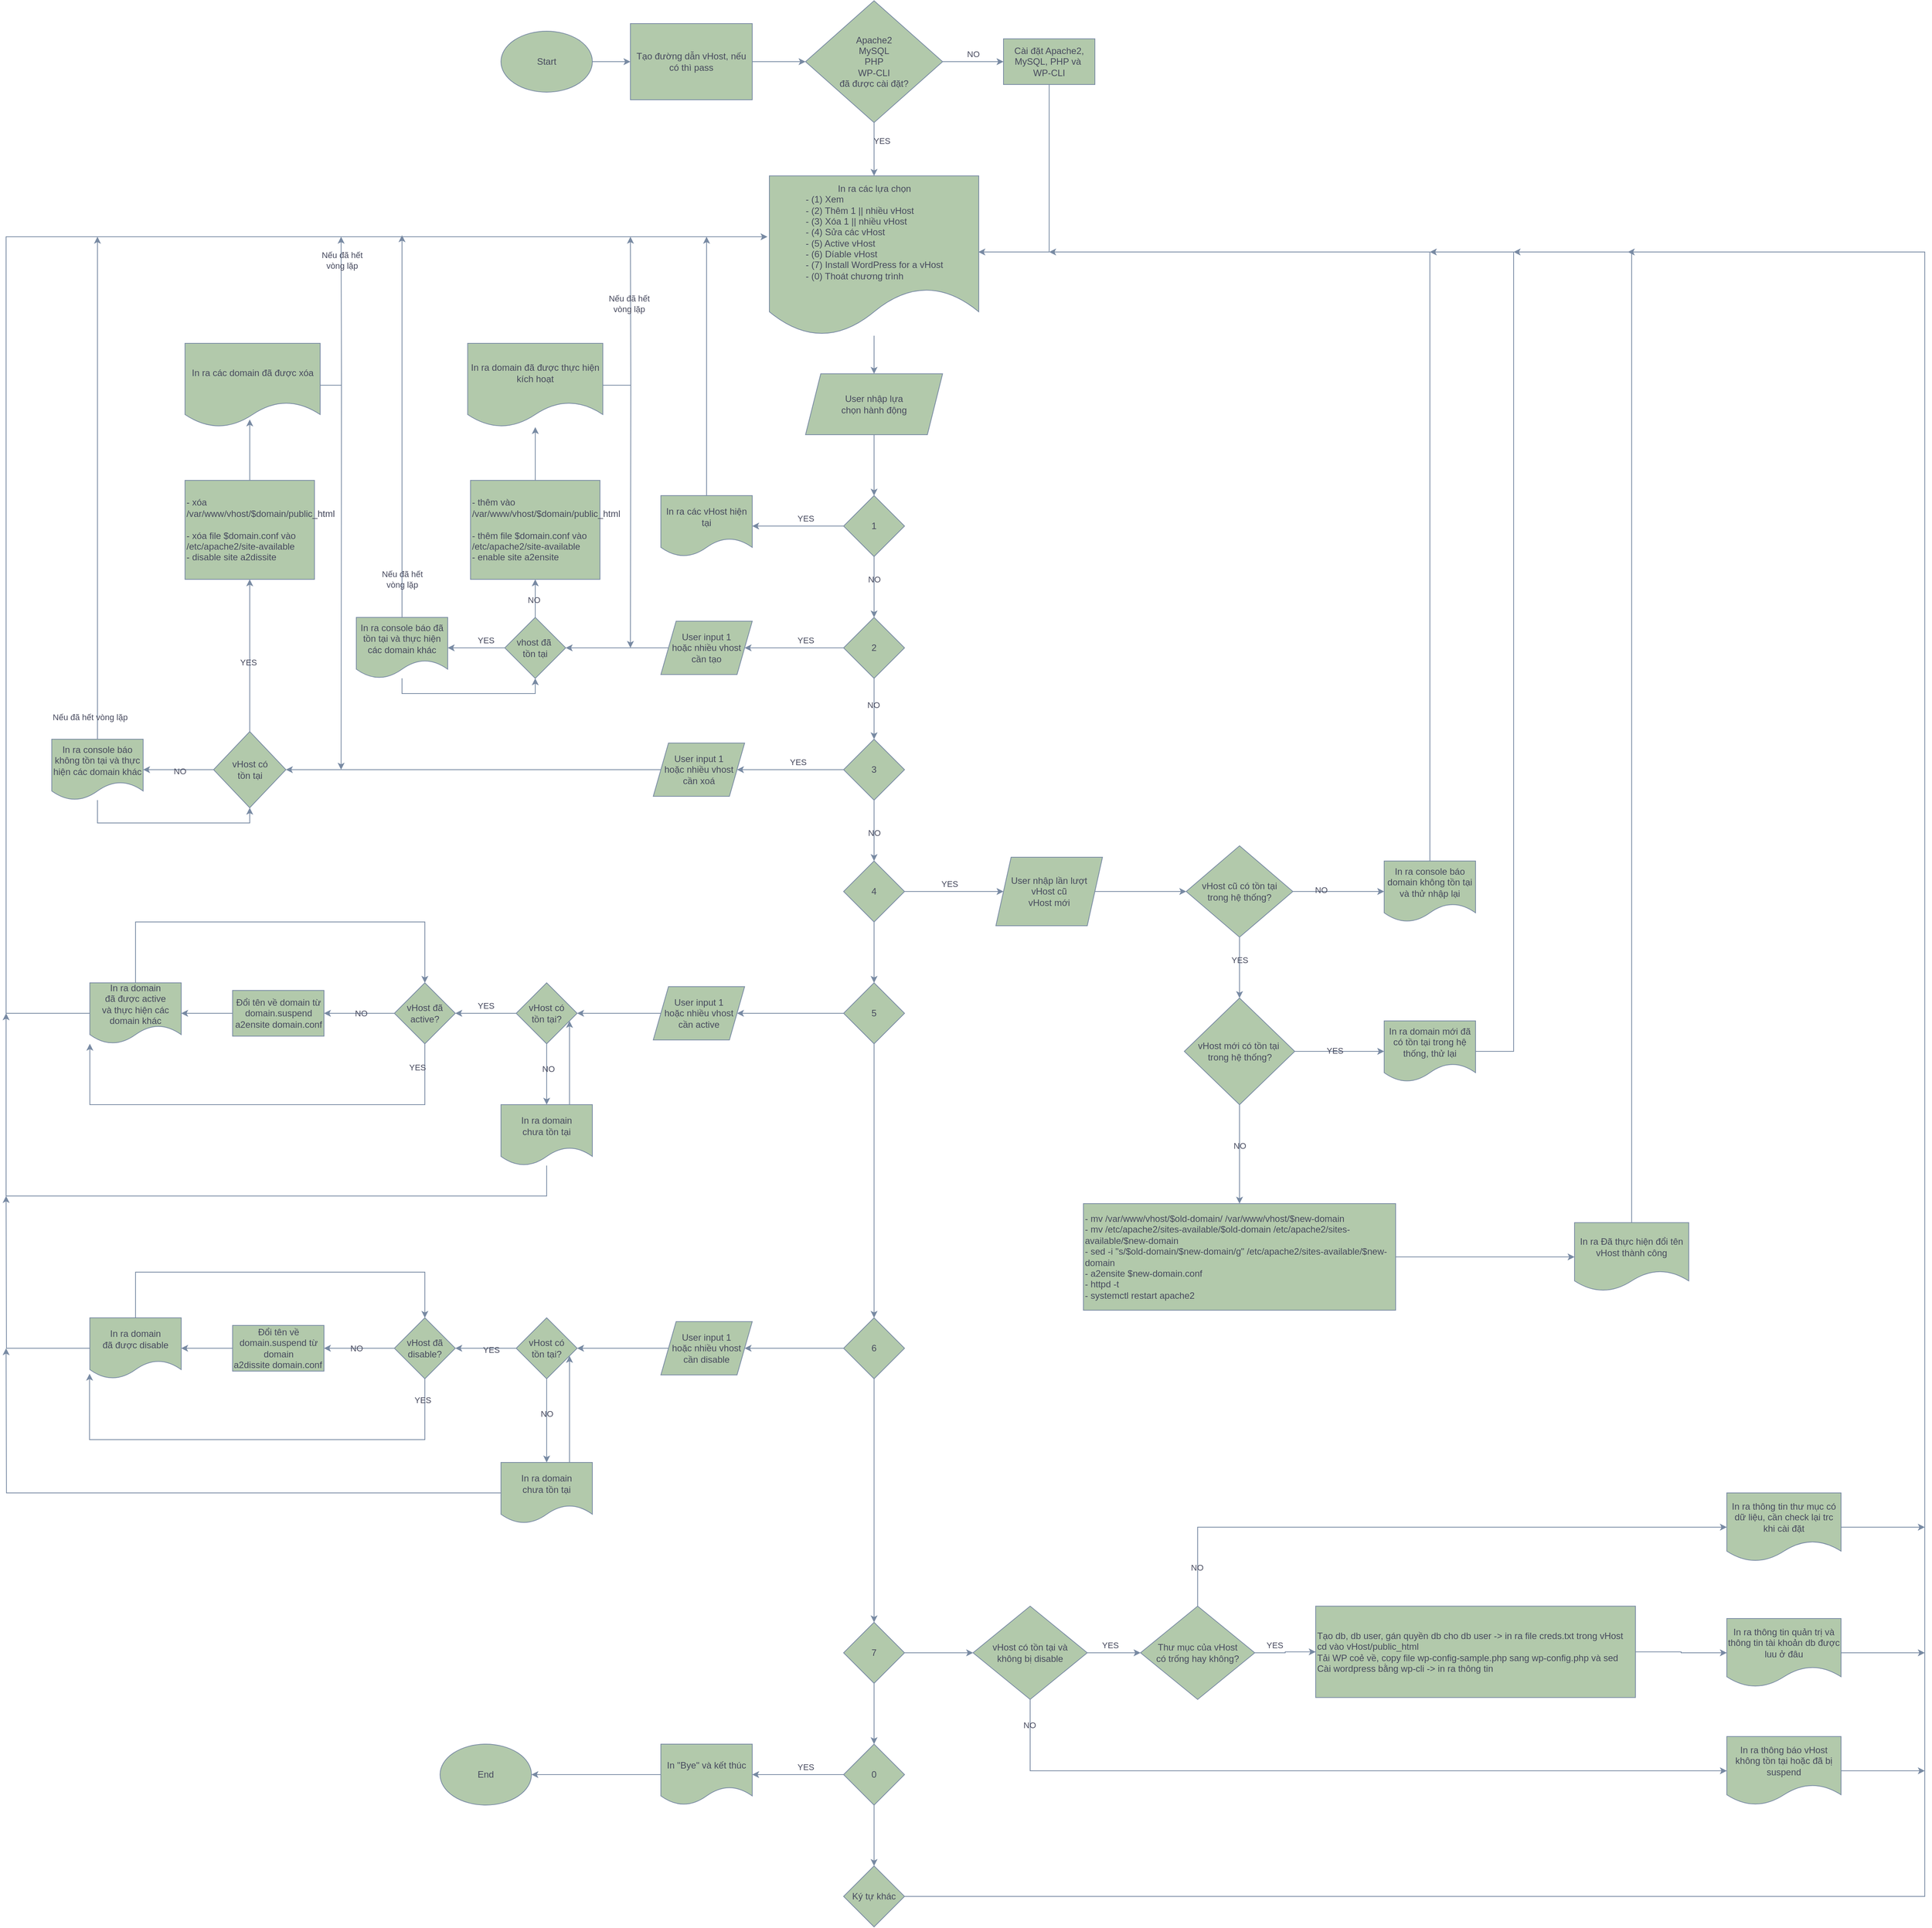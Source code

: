 <mxfile version="27.2.0">
  <diagram name="Page-1" id="LnanzS_Y5qivV_84NTKE">
    <mxGraphModel dx="2276" dy="779" grid="1" gridSize="10" guides="1" tooltips="1" connect="1" arrows="1" fold="1" page="1" pageScale="1" pageWidth="850" pageHeight="1100" math="0" shadow="0">
      <root>
        <mxCell id="0" />
        <mxCell id="1" parent="0" />
        <mxCell id="nxthDnFM8uPwBL5Utckb-20" style="edgeStyle=orthogonalEdgeStyle;rounded=0;orthogonalLoop=1;jettySize=auto;html=1;labelBackgroundColor=none;fontColor=default;strokeColor=#788AA3;" parent="1" source="nxthDnFM8uPwBL5Utckb-2" target="nxthDnFM8uPwBL5Utckb-19" edge="1">
          <mxGeometry relative="1" as="geometry" />
        </mxCell>
        <mxCell id="nxthDnFM8uPwBL5Utckb-2" value="Start" style="ellipse;whiteSpace=wrap;html=1;labelBackgroundColor=none;fillColor=#B2C9AB;strokeColor=#788AA3;fontColor=#46495D;" parent="1" vertex="1">
          <mxGeometry x="330" y="70" width="120" height="80" as="geometry" />
        </mxCell>
        <mxCell id="nxthDnFM8uPwBL5Utckb-32" value="" style="edgeStyle=orthogonalEdgeStyle;rounded=0;orthogonalLoop=1;jettySize=auto;html=1;labelBackgroundColor=none;fontColor=default;strokeColor=#788AA3;" parent="1" source="nxthDnFM8uPwBL5Utckb-3" target="nxthDnFM8uPwBL5Utckb-31" edge="1">
          <mxGeometry relative="1" as="geometry" />
        </mxCell>
        <mxCell id="nxthDnFM8uPwBL5Utckb-3" value="User nhập lựa&lt;br&gt;chọn hành động" style="shape=parallelogram;perimeter=parallelogramPerimeter;whiteSpace=wrap;html=1;fixedSize=1;labelBackgroundColor=none;fillColor=#B2C9AB;strokeColor=#788AA3;fontColor=#46495D;" parent="1" vertex="1">
          <mxGeometry x="730" y="520" width="180" height="80" as="geometry" />
        </mxCell>
        <mxCell id="nxthDnFM8uPwBL5Utckb-22" value="" style="edgeStyle=orthogonalEdgeStyle;rounded=0;orthogonalLoop=1;jettySize=auto;html=1;labelBackgroundColor=none;fontColor=default;strokeColor=#788AA3;" parent="1" source="nxthDnFM8uPwBL5Utckb-19" target="nxthDnFM8uPwBL5Utckb-21" edge="1">
          <mxGeometry relative="1" as="geometry" />
        </mxCell>
        <mxCell id="nxthDnFM8uPwBL5Utckb-19" value="Tạo đường dẫn vHost, nếu có thì pass" style="rounded=0;whiteSpace=wrap;html=1;labelBackgroundColor=none;fillColor=#B2C9AB;strokeColor=#788AA3;fontColor=#46495D;" parent="1" vertex="1">
          <mxGeometry x="500" y="60" width="160" height="100" as="geometry" />
        </mxCell>
        <mxCell id="nxthDnFM8uPwBL5Utckb-24" style="edgeStyle=orthogonalEdgeStyle;rounded=0;orthogonalLoop=1;jettySize=auto;html=1;entryX=0.5;entryY=0;entryDx=0;entryDy=0;labelBackgroundColor=none;fontColor=default;strokeColor=#788AA3;" parent="1" source="nxthDnFM8uPwBL5Utckb-21" target="nxthDnFM8uPwBL5Utckb-23" edge="1">
          <mxGeometry relative="1" as="geometry" />
        </mxCell>
        <mxCell id="nxthDnFM8uPwBL5Utckb-28" value="YES" style="edgeLabel;html=1;align=center;verticalAlign=middle;resizable=0;points=[];labelBackgroundColor=none;fontColor=#46495D;" parent="nxthDnFM8uPwBL5Utckb-24" vertex="1" connectable="0">
          <mxGeometry x="-0.319" relative="1" as="geometry">
            <mxPoint x="10" as="offset" />
          </mxGeometry>
        </mxCell>
        <mxCell id="nxthDnFM8uPwBL5Utckb-26" value="" style="edgeStyle=orthogonalEdgeStyle;rounded=0;orthogonalLoop=1;jettySize=auto;html=1;labelBackgroundColor=none;fontColor=default;strokeColor=#788AA3;" parent="1" source="nxthDnFM8uPwBL5Utckb-21" target="nxthDnFM8uPwBL5Utckb-25" edge="1">
          <mxGeometry relative="1" as="geometry" />
        </mxCell>
        <mxCell id="nxthDnFM8uPwBL5Utckb-27" value="NO" style="edgeLabel;html=1;align=center;verticalAlign=middle;resizable=0;points=[];labelBackgroundColor=none;fontColor=#46495D;" parent="nxthDnFM8uPwBL5Utckb-26" vertex="1" connectable="0">
          <mxGeometry x="-0.1" y="1" relative="1" as="geometry">
            <mxPoint x="4" y="-9" as="offset" />
          </mxGeometry>
        </mxCell>
        <mxCell id="nxthDnFM8uPwBL5Utckb-21" value="Apache2&lt;br&gt;&lt;div&gt;MySQL&lt;/div&gt;&lt;div&gt;PHP&lt;br&gt;WP-CLI&lt;br&gt;đã được cài đặt?&lt;/div&gt;" style="rhombus;whiteSpace=wrap;html=1;rounded=0;labelBackgroundColor=none;fillColor=#B2C9AB;strokeColor=#788AA3;fontColor=#46495D;" parent="1" vertex="1">
          <mxGeometry x="730" y="30" width="180" height="160" as="geometry" />
        </mxCell>
        <mxCell id="nxthDnFM8uPwBL5Utckb-30" style="edgeStyle=orthogonalEdgeStyle;rounded=0;orthogonalLoop=1;jettySize=auto;html=1;labelBackgroundColor=none;fontColor=default;strokeColor=#788AA3;" parent="1" source="nxthDnFM8uPwBL5Utckb-23" target="nxthDnFM8uPwBL5Utckb-3" edge="1">
          <mxGeometry relative="1" as="geometry" />
        </mxCell>
        <mxCell id="nxthDnFM8uPwBL5Utckb-23" value="In ra các lựa chọn&lt;br&gt;&lt;div align=&quot;left&quot;&gt;- (1) Xem&lt;/div&gt;&lt;div align=&quot;left&quot;&gt;- (2) Thêm 1 || nhiều vHost&lt;/div&gt;&lt;div align=&quot;left&quot;&gt;- (3) Xóa 1 || nhiều vHost&lt;/div&gt;&lt;div align=&quot;left&quot;&gt;- (4) Sửa các vHost&lt;/div&gt;&lt;div align=&quot;left&quot;&gt;- (5) Active vHost&lt;br&gt;- (6) Díable vHost&lt;br&gt;- (7) Install WordPress for a vHost&lt;/div&gt;&lt;div align=&quot;left&quot;&gt;- (0) Thoát chương trình&lt;/div&gt;" style="shape=document;whiteSpace=wrap;html=1;boundedLbl=1;labelBackgroundColor=none;fillColor=#B2C9AB;strokeColor=#788AA3;fontColor=#46495D;" parent="1" vertex="1">
          <mxGeometry x="682.5" y="260" width="275" height="210" as="geometry" />
        </mxCell>
        <mxCell id="nxthDnFM8uPwBL5Utckb-25" value="Cài đặt Apache2, MySQL, PHP và&amp;nbsp;&lt;br&gt;WP-CLI" style="whiteSpace=wrap;html=1;rounded=0;labelBackgroundColor=none;fillColor=#B2C9AB;strokeColor=#788AA3;fontColor=#46495D;" parent="1" vertex="1">
          <mxGeometry x="990" y="80" width="120" height="60" as="geometry" />
        </mxCell>
        <mxCell id="nxthDnFM8uPwBL5Utckb-34" style="edgeStyle=orthogonalEdgeStyle;rounded=0;orthogonalLoop=1;jettySize=auto;html=1;entryX=1;entryY=0.5;entryDx=0;entryDy=0;labelBackgroundColor=none;fontColor=default;strokeColor=#788AA3;" parent="1" source="nxthDnFM8uPwBL5Utckb-31" target="nxthDnFM8uPwBL5Utckb-33" edge="1">
          <mxGeometry relative="1" as="geometry" />
        </mxCell>
        <mxCell id="_kMjXkaMJAMeNi4R97vT-26" value="YES" style="edgeLabel;html=1;align=center;verticalAlign=middle;resizable=0;points=[];labelBackgroundColor=none;fontColor=#46495D;" parent="nxthDnFM8uPwBL5Utckb-34" vertex="1" connectable="0">
          <mxGeometry x="-0.061" y="2" relative="1" as="geometry">
            <mxPoint x="6" y="-12" as="offset" />
          </mxGeometry>
        </mxCell>
        <mxCell id="nxthDnFM8uPwBL5Utckb-37" value="" style="edgeStyle=orthogonalEdgeStyle;rounded=0;orthogonalLoop=1;jettySize=auto;html=1;labelBackgroundColor=none;fontColor=default;strokeColor=#788AA3;" parent="1" source="nxthDnFM8uPwBL5Utckb-31" target="nxthDnFM8uPwBL5Utckb-36" edge="1">
          <mxGeometry relative="1" as="geometry" />
        </mxCell>
        <mxCell id="_kMjXkaMJAMeNi4R97vT-27" value="&lt;div&gt;NO&lt;/div&gt;" style="edgeLabel;html=1;align=center;verticalAlign=middle;resizable=0;points=[];labelBackgroundColor=none;fontColor=#46495D;" parent="nxthDnFM8uPwBL5Utckb-37" vertex="1" connectable="0">
          <mxGeometry x="-0.142" y="5" relative="1" as="geometry">
            <mxPoint x="-5" y="-5" as="offset" />
          </mxGeometry>
        </mxCell>
        <mxCell id="nxthDnFM8uPwBL5Utckb-31" value="1" style="rhombus;whiteSpace=wrap;html=1;labelBackgroundColor=none;fillColor=#B2C9AB;strokeColor=#788AA3;fontColor=#46495D;" parent="1" vertex="1">
          <mxGeometry x="780" y="680" width="80" height="80" as="geometry" />
        </mxCell>
        <mxCell id="nxthDnFM8uPwBL5Utckb-48" style="edgeStyle=orthogonalEdgeStyle;rounded=0;orthogonalLoop=1;jettySize=auto;html=1;labelBackgroundColor=none;fontColor=default;strokeColor=#788AA3;" parent="1" source="nxthDnFM8uPwBL5Utckb-33" edge="1">
          <mxGeometry relative="1" as="geometry">
            <mxPoint x="600.0" y="340" as="targetPoint" />
          </mxGeometry>
        </mxCell>
        <mxCell id="nxthDnFM8uPwBL5Utckb-33" value="In ra các vHost hiện tại" style="shape=document;whiteSpace=wrap;html=1;boundedLbl=1;labelBackgroundColor=none;fillColor=#B2C9AB;strokeColor=#788AA3;fontColor=#46495D;" parent="1" vertex="1">
          <mxGeometry x="540" y="680" width="120" height="80" as="geometry" />
        </mxCell>
        <mxCell id="nxthDnFM8uPwBL5Utckb-39" style="edgeStyle=orthogonalEdgeStyle;rounded=0;orthogonalLoop=1;jettySize=auto;html=1;entryX=1;entryY=0.5;entryDx=0;entryDy=0;labelBackgroundColor=none;fontColor=default;strokeColor=#788AA3;" parent="1" source="nxthDnFM8uPwBL5Utckb-36" target="nxthDnFM8uPwBL5Utckb-38" edge="1">
          <mxGeometry relative="1" as="geometry" />
        </mxCell>
        <mxCell id="_kMjXkaMJAMeNi4R97vT-37" value="YES" style="edgeLabel;html=1;align=center;verticalAlign=middle;resizable=0;points=[];labelBackgroundColor=none;fontColor=#46495D;" parent="nxthDnFM8uPwBL5Utckb-39" vertex="1" connectable="0">
          <mxGeometry x="-0.296" relative="1" as="geometry">
            <mxPoint x="-4" y="-10" as="offset" />
          </mxGeometry>
        </mxCell>
        <mxCell id="nxthDnFM8uPwBL5Utckb-54" value="" style="edgeStyle=orthogonalEdgeStyle;rounded=0;orthogonalLoop=1;jettySize=auto;html=1;labelBackgroundColor=none;fontColor=default;strokeColor=#788AA3;" parent="1" source="nxthDnFM8uPwBL5Utckb-36" target="nxthDnFM8uPwBL5Utckb-53" edge="1">
          <mxGeometry relative="1" as="geometry" />
        </mxCell>
        <mxCell id="_kMjXkaMJAMeNi4R97vT-28" value="NO" style="edgeLabel;html=1;align=center;verticalAlign=middle;resizable=0;points=[];labelBackgroundColor=none;fontColor=#46495D;" parent="nxthDnFM8uPwBL5Utckb-54" vertex="1" connectable="0">
          <mxGeometry x="-0.128" y="-1" relative="1" as="geometry">
            <mxPoint as="offset" />
          </mxGeometry>
        </mxCell>
        <mxCell id="nxthDnFM8uPwBL5Utckb-36" value="&lt;div&gt;2&lt;/div&gt;" style="rhombus;whiteSpace=wrap;html=1;labelBackgroundColor=none;fillColor=#B2C9AB;strokeColor=#788AA3;fontColor=#46495D;" parent="1" vertex="1">
          <mxGeometry x="780" y="840" width="80" height="80" as="geometry" />
        </mxCell>
        <mxCell id="nxthDnFM8uPwBL5Utckb-41" value="" style="edgeStyle=orthogonalEdgeStyle;rounded=0;orthogonalLoop=1;jettySize=auto;html=1;labelBackgroundColor=none;fontColor=default;strokeColor=#788AA3;" parent="1" source="nxthDnFM8uPwBL5Utckb-38" target="nxthDnFM8uPwBL5Utckb-40" edge="1">
          <mxGeometry relative="1" as="geometry" />
        </mxCell>
        <mxCell id="nxthDnFM8uPwBL5Utckb-38" value="User input 1&lt;br&gt;hoặc nhiều vhost&lt;br&gt;cần tạo" style="shape=parallelogram;perimeter=parallelogramPerimeter;whiteSpace=wrap;html=1;fixedSize=1;labelBackgroundColor=none;fillColor=#B2C9AB;strokeColor=#788AA3;fontColor=#46495D;" parent="1" vertex="1">
          <mxGeometry x="540" y="845" width="120" height="70" as="geometry" />
        </mxCell>
        <mxCell id="nxthDnFM8uPwBL5Utckb-43" style="edgeStyle=orthogonalEdgeStyle;rounded=0;orthogonalLoop=1;jettySize=auto;html=1;exitX=0;exitY=0.5;exitDx=0;exitDy=0;entryX=1;entryY=0.5;entryDx=0;entryDy=0;labelBackgroundColor=none;fontColor=default;strokeColor=#788AA3;" parent="1" source="nxthDnFM8uPwBL5Utckb-40" target="nxthDnFM8uPwBL5Utckb-42" edge="1">
          <mxGeometry relative="1" as="geometry" />
        </mxCell>
        <mxCell id="ND1mT_cxICm1w8T-xe2l-83" value="&lt;div&gt;YES&lt;/div&gt;" style="edgeLabel;html=1;align=center;verticalAlign=middle;resizable=0;points=[];labelBackgroundColor=none;fontColor=#46495D;" vertex="1" connectable="0" parent="nxthDnFM8uPwBL5Utckb-43">
          <mxGeometry x="-0.223" y="-1" relative="1" as="geometry">
            <mxPoint x="4" y="-9" as="offset" />
          </mxGeometry>
        </mxCell>
        <mxCell id="nxthDnFM8uPwBL5Utckb-47" style="edgeStyle=orthogonalEdgeStyle;rounded=0;orthogonalLoop=1;jettySize=auto;html=1;exitX=0.5;exitY=0;exitDx=0;exitDy=0;entryX=0.5;entryY=1;entryDx=0;entryDy=0;labelBackgroundColor=none;fontColor=default;strokeColor=#788AA3;" parent="1" source="nxthDnFM8uPwBL5Utckb-40" target="nxthDnFM8uPwBL5Utckb-46" edge="1">
          <mxGeometry relative="1" as="geometry" />
        </mxCell>
        <mxCell id="ND1mT_cxICm1w8T-xe2l-82" value="NO" style="edgeLabel;html=1;align=center;verticalAlign=middle;resizable=0;points=[];labelBackgroundColor=none;fontColor=#46495D;" vertex="1" connectable="0" parent="nxthDnFM8uPwBL5Utckb-47">
          <mxGeometry x="-0.074" y="2" relative="1" as="geometry">
            <mxPoint as="offset" />
          </mxGeometry>
        </mxCell>
        <mxCell id="nxthDnFM8uPwBL5Utckb-40" value="vhost đã&amp;nbsp;&lt;br&gt;tồn tại" style="rhombus;whiteSpace=wrap;html=1;labelBackgroundColor=none;fillColor=#B2C9AB;strokeColor=#788AA3;fontColor=#46495D;" parent="1" vertex="1">
          <mxGeometry x="335" y="840" width="80" height="80" as="geometry" />
        </mxCell>
        <mxCell id="nxthDnFM8uPwBL5Utckb-44" style="edgeStyle=orthogonalEdgeStyle;rounded=0;orthogonalLoop=1;jettySize=auto;html=1;entryX=0.5;entryY=1;entryDx=0;entryDy=0;labelBackgroundColor=none;fontColor=default;strokeColor=#788AA3;" parent="1" source="nxthDnFM8uPwBL5Utckb-42" target="nxthDnFM8uPwBL5Utckb-40" edge="1">
          <mxGeometry relative="1" as="geometry">
            <Array as="points">
              <mxPoint x="200" y="940" />
              <mxPoint x="375" y="940" />
            </Array>
          </mxGeometry>
        </mxCell>
        <mxCell id="nxthDnFM8uPwBL5Utckb-42" value="In ra console báo đã tồn tại và thực hiện các domain khác" style="shape=document;whiteSpace=wrap;html=1;boundedLbl=1;labelBackgroundColor=none;fillColor=#B2C9AB;strokeColor=#788AA3;fontColor=#46495D;" parent="1" vertex="1">
          <mxGeometry x="140" y="840" width="120" height="80" as="geometry" />
        </mxCell>
        <mxCell id="nxthDnFM8uPwBL5Utckb-45" style="edgeStyle=orthogonalEdgeStyle;rounded=0;orthogonalLoop=1;jettySize=auto;html=1;labelBackgroundColor=none;fontColor=default;strokeColor=#788AA3;" parent="1" source="nxthDnFM8uPwBL5Utckb-42" edge="1">
          <mxGeometry relative="1" as="geometry">
            <Array as="points">
              <mxPoint x="200" y="338" />
            </Array>
            <mxPoint x="200" y="338" as="targetPoint" />
          </mxGeometry>
        </mxCell>
        <mxCell id="ND1mT_cxICm1w8T-xe2l-88" value="Nếu đã hết&lt;br&gt;vòng lặp" style="edgeLabel;html=1;align=center;verticalAlign=middle;resizable=0;points=[];labelBackgroundColor=none;fontColor=#46495D;" vertex="1" connectable="0" parent="nxthDnFM8uPwBL5Utckb-45">
          <mxGeometry x="0.669" y="-1" relative="1" as="geometry">
            <mxPoint x="-1" y="369" as="offset" />
          </mxGeometry>
        </mxCell>
        <mxCell id="nxthDnFM8uPwBL5Utckb-51" style="edgeStyle=orthogonalEdgeStyle;rounded=0;orthogonalLoop=1;jettySize=auto;html=1;labelBackgroundColor=none;fontColor=default;strokeColor=#788AA3;" parent="1" source="nxthDnFM8uPwBL5Utckb-46" target="nxthDnFM8uPwBL5Utckb-50" edge="1">
          <mxGeometry relative="1" as="geometry" />
        </mxCell>
        <mxCell id="nxthDnFM8uPwBL5Utckb-46" value="- thêm vào /var/www/vhost/$domain/public_html&lt;br&gt;&lt;br&gt;- thêm file $domain.conf vào /etc/apache2/site-available&lt;br&gt;- enable site a2ensite" style="rounded=0;whiteSpace=wrap;align=left;html=1;labelBackgroundColor=none;fillColor=#B2C9AB;strokeColor=#788AA3;fontColor=#46495D;" parent="1" vertex="1">
          <mxGeometry x="290" y="660" width="170" height="130" as="geometry" />
        </mxCell>
        <mxCell id="ND1mT_cxICm1w8T-xe2l-85" style="edgeStyle=orthogonalEdgeStyle;rounded=0;orthogonalLoop=1;jettySize=auto;html=1;labelBackgroundColor=none;strokeColor=#788AA3;fontColor=default;" edge="1" parent="1" source="nxthDnFM8uPwBL5Utckb-50">
          <mxGeometry relative="1" as="geometry">
            <mxPoint x="500" y="880" as="targetPoint" />
          </mxGeometry>
        </mxCell>
        <mxCell id="ND1mT_cxICm1w8T-xe2l-86" style="edgeStyle=orthogonalEdgeStyle;rounded=0;orthogonalLoop=1;jettySize=auto;html=1;labelBackgroundColor=none;strokeColor=#788AA3;fontColor=default;" edge="1" parent="1" source="nxthDnFM8uPwBL5Utckb-50">
          <mxGeometry relative="1" as="geometry">
            <mxPoint x="500" y="340" as="targetPoint" />
          </mxGeometry>
        </mxCell>
        <mxCell id="ND1mT_cxICm1w8T-xe2l-87" value="Nếu đã hết&lt;br&gt;vòng lặp" style="edgeLabel;html=1;align=center;verticalAlign=middle;resizable=0;points=[];labelBackgroundColor=none;fontColor=#46495D;" vertex="1" connectable="0" parent="ND1mT_cxICm1w8T-xe2l-86">
          <mxGeometry x="0.246" y="2" relative="1" as="geometry">
            <mxPoint as="offset" />
          </mxGeometry>
        </mxCell>
        <mxCell id="nxthDnFM8uPwBL5Utckb-50" value="In ra domain đã được thực hiện kích hoạt" style="shape=document;whiteSpace=wrap;html=1;boundedLbl=1;labelBackgroundColor=none;fillColor=#B2C9AB;strokeColor=#788AA3;fontColor=#46495D;" parent="1" vertex="1">
          <mxGeometry x="286.25" y="480" width="177.5" height="110" as="geometry" />
        </mxCell>
        <mxCell id="nxthDnFM8uPwBL5Utckb-56" style="edgeStyle=orthogonalEdgeStyle;rounded=0;orthogonalLoop=1;jettySize=auto;html=1;labelBackgroundColor=none;fontColor=default;strokeColor=#788AA3;" parent="1" source="nxthDnFM8uPwBL5Utckb-53" target="nxthDnFM8uPwBL5Utckb-55" edge="1">
          <mxGeometry relative="1" as="geometry" />
        </mxCell>
        <mxCell id="_kMjXkaMJAMeNi4R97vT-38" value="&lt;div&gt;YES&lt;/div&gt;" style="edgeLabel;html=1;align=center;verticalAlign=middle;resizable=0;points=[];labelBackgroundColor=none;fontColor=#46495D;" parent="nxthDnFM8uPwBL5Utckb-56" vertex="1" connectable="0">
          <mxGeometry x="-0.136" y="3" relative="1" as="geometry">
            <mxPoint y="-13" as="offset" />
          </mxGeometry>
        </mxCell>
        <mxCell id="nxthDnFM8uPwBL5Utckb-72" value="" style="edgeStyle=orthogonalEdgeStyle;rounded=0;orthogonalLoop=1;jettySize=auto;html=1;labelBackgroundColor=none;fontColor=default;strokeColor=#788AA3;" parent="1" source="nxthDnFM8uPwBL5Utckb-53" target="nxthDnFM8uPwBL5Utckb-71" edge="1">
          <mxGeometry relative="1" as="geometry" />
        </mxCell>
        <mxCell id="_kMjXkaMJAMeNi4R97vT-29" value="NO" style="edgeLabel;html=1;align=center;verticalAlign=middle;resizable=0;points=[];labelBackgroundColor=none;fontColor=#46495D;" parent="nxthDnFM8uPwBL5Utckb-72" vertex="1" connectable="0">
          <mxGeometry x="0.059" relative="1" as="geometry">
            <mxPoint as="offset" />
          </mxGeometry>
        </mxCell>
        <mxCell id="nxthDnFM8uPwBL5Utckb-53" value="&lt;div&gt;3&lt;/div&gt;" style="rhombus;whiteSpace=wrap;html=1;labelBackgroundColor=none;fillColor=#B2C9AB;strokeColor=#788AA3;fontColor=#46495D;" parent="1" vertex="1">
          <mxGeometry x="780" y="1000" width="80" height="80" as="geometry" />
        </mxCell>
        <mxCell id="nxthDnFM8uPwBL5Utckb-58" style="edgeStyle=orthogonalEdgeStyle;rounded=0;orthogonalLoop=1;jettySize=auto;html=1;entryX=1;entryY=0.5;entryDx=0;entryDy=0;labelBackgroundColor=none;fontColor=default;strokeColor=#788AA3;" parent="1" source="nxthDnFM8uPwBL5Utckb-55" target="nxthDnFM8uPwBL5Utckb-57" edge="1">
          <mxGeometry relative="1" as="geometry">
            <Array as="points">
              <mxPoint x="55" y="1040" />
            </Array>
          </mxGeometry>
        </mxCell>
        <mxCell id="nxthDnFM8uPwBL5Utckb-55" value="User input 1&lt;br&gt;hoặc nhiều vhost&lt;br&gt;cần xoá" style="shape=parallelogram;perimeter=parallelogramPerimeter;whiteSpace=wrap;html=1;fixedSize=1;labelBackgroundColor=none;fillColor=#B2C9AB;strokeColor=#788AA3;fontColor=#46495D;" parent="1" vertex="1">
          <mxGeometry x="530" y="1005" width="120" height="70" as="geometry" />
        </mxCell>
        <mxCell id="nxthDnFM8uPwBL5Utckb-60" style="edgeStyle=orthogonalEdgeStyle;rounded=0;orthogonalLoop=1;jettySize=auto;html=1;labelBackgroundColor=none;fontColor=default;strokeColor=#788AA3;" parent="1" source="nxthDnFM8uPwBL5Utckb-57" target="nxthDnFM8uPwBL5Utckb-59" edge="1">
          <mxGeometry relative="1" as="geometry" />
        </mxCell>
        <mxCell id="ND1mT_cxICm1w8T-xe2l-90" value="NO" style="edgeLabel;html=1;align=center;verticalAlign=middle;resizable=0;points=[];labelBackgroundColor=none;fontColor=#46495D;" vertex="1" connectable="0" parent="nxthDnFM8uPwBL5Utckb-60">
          <mxGeometry x="-0.028" y="2" relative="1" as="geometry">
            <mxPoint as="offset" />
          </mxGeometry>
        </mxCell>
        <mxCell id="nxthDnFM8uPwBL5Utckb-65" style="edgeStyle=orthogonalEdgeStyle;rounded=0;orthogonalLoop=1;jettySize=auto;html=1;exitX=0.5;exitY=0;exitDx=0;exitDy=0;entryX=0.5;entryY=1;entryDx=0;entryDy=0;labelBackgroundColor=none;fontColor=default;strokeColor=#788AA3;" parent="1" source="nxthDnFM8uPwBL5Utckb-57" target="nxthDnFM8uPwBL5Utckb-64" edge="1">
          <mxGeometry relative="1" as="geometry" />
        </mxCell>
        <mxCell id="ND1mT_cxICm1w8T-xe2l-89" value="YES" style="edgeLabel;html=1;align=center;verticalAlign=middle;resizable=0;points=[];labelBackgroundColor=none;fontColor=#46495D;" vertex="1" connectable="0" parent="nxthDnFM8uPwBL5Utckb-65">
          <mxGeometry x="-0.079" y="2" relative="1" as="geometry">
            <mxPoint y="1" as="offset" />
          </mxGeometry>
        </mxCell>
        <mxCell id="nxthDnFM8uPwBL5Utckb-57" value="vHost có&lt;br&gt;tồn tại" style="rhombus;whiteSpace=wrap;html=1;labelBackgroundColor=none;fillColor=#B2C9AB;strokeColor=#788AA3;fontColor=#46495D;" parent="1" vertex="1">
          <mxGeometry x="-47.5" y="990" width="95" height="100" as="geometry" />
        </mxCell>
        <mxCell id="ND1mT_cxICm1w8T-xe2l-94" style="edgeStyle=orthogonalEdgeStyle;rounded=0;orthogonalLoop=1;jettySize=auto;html=1;entryX=0.5;entryY=1;entryDx=0;entryDy=0;labelBackgroundColor=none;strokeColor=#788AA3;fontColor=default;" edge="1" parent="1" source="nxthDnFM8uPwBL5Utckb-59" target="nxthDnFM8uPwBL5Utckb-57">
          <mxGeometry relative="1" as="geometry">
            <Array as="points">
              <mxPoint x="-200" y="1110" />
              <mxPoint y="1110" />
            </Array>
          </mxGeometry>
        </mxCell>
        <mxCell id="ND1mT_cxICm1w8T-xe2l-95" style="edgeStyle=orthogonalEdgeStyle;rounded=0;orthogonalLoop=1;jettySize=auto;html=1;labelBackgroundColor=none;strokeColor=#788AA3;fontColor=default;" edge="1" parent="1" source="nxthDnFM8uPwBL5Utckb-59">
          <mxGeometry relative="1" as="geometry">
            <mxPoint x="-200" y="340" as="targetPoint" />
          </mxGeometry>
        </mxCell>
        <mxCell id="ND1mT_cxICm1w8T-xe2l-97" value="Nếu đã hết vòng lặp" style="edgeLabel;html=1;align=center;verticalAlign=middle;resizable=0;points=[];labelBackgroundColor=none;fontColor=#46495D;" vertex="1" connectable="0" parent="ND1mT_cxICm1w8T-xe2l-95">
          <mxGeometry x="0.762" relative="1" as="geometry">
            <mxPoint x="-10" y="552" as="offset" />
          </mxGeometry>
        </mxCell>
        <mxCell id="nxthDnFM8uPwBL5Utckb-59" value="In ra console báo không tồn tại và thực hiện các domain khác" style="shape=document;whiteSpace=wrap;html=1;boundedLbl=1;labelBackgroundColor=none;fillColor=#B2C9AB;strokeColor=#788AA3;fontColor=#46495D;" parent="1" vertex="1">
          <mxGeometry x="-260" y="1000" width="120" height="80" as="geometry" />
        </mxCell>
        <mxCell id="nxthDnFM8uPwBL5Utckb-64" value="- xóa /var/www/vhost/$domain/public_html&lt;br&gt;&lt;br&gt;- xóa file $domain.conf vào /etc/apache2/site-available&lt;br&gt;- disable site a2dissite" style="rounded=0;whiteSpace=wrap;align=left;html=1;labelBackgroundColor=none;fillColor=#B2C9AB;strokeColor=#788AA3;fontColor=#46495D;" parent="1" vertex="1">
          <mxGeometry x="-85" y="660" width="170" height="130" as="geometry" />
        </mxCell>
        <mxCell id="ND1mT_cxICm1w8T-xe2l-92" style="edgeStyle=orthogonalEdgeStyle;rounded=0;orthogonalLoop=1;jettySize=auto;html=1;labelBackgroundColor=none;strokeColor=#788AA3;fontColor=default;" edge="1" parent="1" source="nxthDnFM8uPwBL5Utckb-68">
          <mxGeometry relative="1" as="geometry">
            <mxPoint x="120" y="1040" as="targetPoint" />
          </mxGeometry>
        </mxCell>
        <mxCell id="ND1mT_cxICm1w8T-xe2l-93" style="edgeStyle=orthogonalEdgeStyle;rounded=0;orthogonalLoop=1;jettySize=auto;html=1;labelBackgroundColor=none;strokeColor=#788AA3;fontColor=default;" edge="1" parent="1" source="nxthDnFM8uPwBL5Utckb-68">
          <mxGeometry relative="1" as="geometry">
            <mxPoint x="120" y="340" as="targetPoint" />
          </mxGeometry>
        </mxCell>
        <mxCell id="ND1mT_cxICm1w8T-xe2l-96" value="Nếu đã hết&lt;br&gt;vòng lặp" style="edgeLabel;html=1;align=center;verticalAlign=middle;resizable=0;points=[];labelBackgroundColor=none;fontColor=#46495D;" vertex="1" connectable="0" parent="ND1mT_cxICm1w8T-xe2l-93">
          <mxGeometry x="0.726" y="-1" relative="1" as="geometry">
            <mxPoint as="offset" />
          </mxGeometry>
        </mxCell>
        <mxCell id="nxthDnFM8uPwBL5Utckb-68" value="In ra các domain đã được xóa" style="shape=document;whiteSpace=wrap;html=1;boundedLbl=1;labelBackgroundColor=none;fillColor=#B2C9AB;strokeColor=#788AA3;fontColor=#46495D;" parent="1" vertex="1">
          <mxGeometry x="-85" y="480" width="177.5" height="110" as="geometry" />
        </mxCell>
        <mxCell id="nxthDnFM8uPwBL5Utckb-69" style="edgeStyle=orthogonalEdgeStyle;rounded=0;orthogonalLoop=1;jettySize=auto;html=1;entryX=0.479;entryY=0.909;entryDx=0;entryDy=0;entryPerimeter=0;labelBackgroundColor=none;fontColor=default;strokeColor=#788AA3;" parent="1" source="nxthDnFM8uPwBL5Utckb-64" target="nxthDnFM8uPwBL5Utckb-68" edge="1">
          <mxGeometry relative="1" as="geometry" />
        </mxCell>
        <mxCell id="nxthDnFM8uPwBL5Utckb-79" style="edgeStyle=orthogonalEdgeStyle;rounded=0;orthogonalLoop=1;jettySize=auto;html=1;entryX=0;entryY=0.5;entryDx=0;entryDy=0;labelBackgroundColor=none;strokeColor=#788AA3;fontColor=default;" parent="1" source="nxthDnFM8uPwBL5Utckb-71" target="nxthDnFM8uPwBL5Utckb-78" edge="1">
          <mxGeometry relative="1" as="geometry" />
        </mxCell>
        <mxCell id="_kMjXkaMJAMeNi4R97vT-39" value="&lt;div&gt;YES&lt;/div&gt;" style="edgeLabel;html=1;align=center;verticalAlign=middle;resizable=0;points=[];labelBackgroundColor=none;fontColor=#46495D;" parent="nxthDnFM8uPwBL5Utckb-79" vertex="1" connectable="0">
          <mxGeometry x="-0.1" relative="1" as="geometry">
            <mxPoint y="-10" as="offset" />
          </mxGeometry>
        </mxCell>
        <mxCell id="ND1mT_cxICm1w8T-xe2l-2" value="" style="edgeStyle=orthogonalEdgeStyle;rounded=0;orthogonalLoop=1;jettySize=auto;html=1;labelBackgroundColor=none;strokeColor=#788AA3;fontColor=default;" edge="1" parent="1" source="nxthDnFM8uPwBL5Utckb-71" target="ND1mT_cxICm1w8T-xe2l-1">
          <mxGeometry relative="1" as="geometry" />
        </mxCell>
        <mxCell id="nxthDnFM8uPwBL5Utckb-71" value="&lt;div&gt;4&lt;/div&gt;" style="rhombus;whiteSpace=wrap;html=1;labelBackgroundColor=none;fillColor=#B2C9AB;strokeColor=#788AA3;fontColor=#46495D;" parent="1" vertex="1">
          <mxGeometry x="780" y="1160" width="80" height="80" as="geometry" />
        </mxCell>
        <mxCell id="nxthDnFM8uPwBL5Utckb-77" style="edgeStyle=orthogonalEdgeStyle;rounded=0;orthogonalLoop=1;jettySize=auto;html=1;entryX=1;entryY=0.5;entryDx=0;entryDy=0;labelBackgroundColor=none;fontColor=default;strokeColor=#788AA3;" parent="1" source="nxthDnFM8uPwBL5Utckb-73" target="nxthDnFM8uPwBL5Utckb-75" edge="1">
          <mxGeometry relative="1" as="geometry" />
        </mxCell>
        <mxCell id="_kMjXkaMJAMeNi4R97vT-40" value="YES" style="edgeLabel;html=1;align=center;verticalAlign=middle;resizable=0;points=[];labelBackgroundColor=none;fontColor=#46495D;" parent="nxthDnFM8uPwBL5Utckb-77" vertex="1" connectable="0">
          <mxGeometry x="-0.168" y="2" relative="1" as="geometry">
            <mxPoint y="-12" as="offset" />
          </mxGeometry>
        </mxCell>
        <mxCell id="ND1mT_cxICm1w8T-xe2l-8" style="edgeStyle=orthogonalEdgeStyle;rounded=0;orthogonalLoop=1;jettySize=auto;html=1;entryX=0.5;entryY=0;entryDx=0;entryDy=0;labelBackgroundColor=none;strokeColor=#788AA3;fontColor=default;" edge="1" parent="1" source="nxthDnFM8uPwBL5Utckb-73" target="_kMjXkaMJAMeNi4R97vT-31">
          <mxGeometry relative="1" as="geometry" />
        </mxCell>
        <mxCell id="nxthDnFM8uPwBL5Utckb-73" value="0" style="rhombus;whiteSpace=wrap;html=1;labelBackgroundColor=none;fillColor=#B2C9AB;strokeColor=#788AA3;fontColor=#46495D;" parent="1" vertex="1">
          <mxGeometry x="780" y="2320" width="80" height="80" as="geometry" />
        </mxCell>
        <mxCell id="_kMjXkaMJAMeNi4R97vT-19" style="edgeStyle=orthogonalEdgeStyle;rounded=0;orthogonalLoop=1;jettySize=auto;html=1;entryX=1;entryY=0.5;entryDx=0;entryDy=0;labelBackgroundColor=none;strokeColor=#788AA3;fontColor=default;" parent="1" source="nxthDnFM8uPwBL5Utckb-75" target="_kMjXkaMJAMeNi4R97vT-18" edge="1">
          <mxGeometry relative="1" as="geometry" />
        </mxCell>
        <mxCell id="nxthDnFM8uPwBL5Utckb-75" value="In &quot;Bye&quot; và kết thúc" style="shape=document;whiteSpace=wrap;html=1;boundedLbl=1;labelBackgroundColor=none;fillColor=#B2C9AB;strokeColor=#788AA3;fontColor=#46495D;" parent="1" vertex="1">
          <mxGeometry x="540" y="2320" width="120" height="80" as="geometry" />
        </mxCell>
        <mxCell id="_kMjXkaMJAMeNi4R97vT-2" value="" style="edgeStyle=orthogonalEdgeStyle;rounded=0;orthogonalLoop=1;jettySize=auto;html=1;labelBackgroundColor=none;strokeColor=#788AA3;fontColor=default;" parent="1" source="nxthDnFM8uPwBL5Utckb-78" target="_kMjXkaMJAMeNi4R97vT-1" edge="1">
          <mxGeometry relative="1" as="geometry" />
        </mxCell>
        <mxCell id="nxthDnFM8uPwBL5Utckb-78" value="User nhập lần lượt&lt;br&gt;vHost cũ&lt;br&gt;&lt;div&gt;vHost mới&lt;/div&gt;" style="shape=parallelogram;perimeter=parallelogramPerimeter;whiteSpace=wrap;html=1;fixedSize=1;labelBackgroundColor=none;fillColor=#B2C9AB;strokeColor=#788AA3;fontColor=#46495D;" parent="1" vertex="1">
          <mxGeometry x="980" y="1155" width="140" height="90" as="geometry" />
        </mxCell>
        <mxCell id="_kMjXkaMJAMeNi4R97vT-4" style="edgeStyle=orthogonalEdgeStyle;rounded=0;orthogonalLoop=1;jettySize=auto;html=1;entryX=0;entryY=0.5;entryDx=0;entryDy=0;labelBackgroundColor=none;strokeColor=#788AA3;fontColor=default;" parent="1" source="_kMjXkaMJAMeNi4R97vT-1" target="_kMjXkaMJAMeNi4R97vT-3" edge="1">
          <mxGeometry relative="1" as="geometry" />
        </mxCell>
        <mxCell id="_kMjXkaMJAMeNi4R97vT-7" value="NO" style="edgeLabel;html=1;align=center;verticalAlign=middle;resizable=0;points=[];labelBackgroundColor=none;fontColor=#46495D;" parent="_kMjXkaMJAMeNi4R97vT-4" vertex="1" connectable="0">
          <mxGeometry x="-0.388" y="2" relative="1" as="geometry">
            <mxPoint as="offset" />
          </mxGeometry>
        </mxCell>
        <mxCell id="_kMjXkaMJAMeNi4R97vT-9" value="" style="edgeStyle=orthogonalEdgeStyle;rounded=0;orthogonalLoop=1;jettySize=auto;html=1;labelBackgroundColor=none;strokeColor=#788AA3;fontColor=default;" parent="1" source="_kMjXkaMJAMeNi4R97vT-1" target="_kMjXkaMJAMeNi4R97vT-8" edge="1">
          <mxGeometry relative="1" as="geometry" />
        </mxCell>
        <mxCell id="_kMjXkaMJAMeNi4R97vT-10" value="YES" style="edgeLabel;html=1;align=center;verticalAlign=middle;resizable=0;points=[];labelBackgroundColor=none;fontColor=#46495D;" parent="_kMjXkaMJAMeNi4R97vT-9" vertex="1" connectable="0">
          <mxGeometry x="-0.382" y="-3" relative="1" as="geometry">
            <mxPoint x="3" y="5" as="offset" />
          </mxGeometry>
        </mxCell>
        <mxCell id="_kMjXkaMJAMeNi4R97vT-1" value="vHost cũ có tồn tại&lt;br&gt;trong hệ thống?" style="rhombus;whiteSpace=wrap;html=1;labelBackgroundColor=none;fillColor=#B2C9AB;strokeColor=#788AA3;fontColor=#46495D;" parent="1" vertex="1">
          <mxGeometry x="1230" y="1140" width="140" height="120" as="geometry" />
        </mxCell>
        <mxCell id="_kMjXkaMJAMeNi4R97vT-42" style="edgeStyle=orthogonalEdgeStyle;rounded=0;orthogonalLoop=1;jettySize=auto;html=1;labelBackgroundColor=none;strokeColor=#788AA3;fontColor=default;" parent="1" source="_kMjXkaMJAMeNi4R97vT-3" edge="1">
          <mxGeometry relative="1" as="geometry">
            <mxPoint x="1050" y="360" as="targetPoint" />
            <Array as="points">
              <mxPoint x="1550" y="360" />
              <mxPoint x="1050" y="360" />
            </Array>
          </mxGeometry>
        </mxCell>
        <mxCell id="_kMjXkaMJAMeNi4R97vT-3" value="In ra console báo domain không tồn tại và thử nhập lại" style="shape=document;whiteSpace=wrap;html=1;boundedLbl=1;labelBackgroundColor=none;fillColor=#B2C9AB;strokeColor=#788AA3;fontColor=#46495D;" parent="1" vertex="1">
          <mxGeometry x="1490" y="1160" width="120" height="80" as="geometry" />
        </mxCell>
        <mxCell id="_kMjXkaMJAMeNi4R97vT-12" style="edgeStyle=orthogonalEdgeStyle;rounded=0;orthogonalLoop=1;jettySize=auto;html=1;entryX=0;entryY=0.5;entryDx=0;entryDy=0;labelBackgroundColor=none;strokeColor=#788AA3;fontColor=default;" parent="1" source="_kMjXkaMJAMeNi4R97vT-8" target="_kMjXkaMJAMeNi4R97vT-11" edge="1">
          <mxGeometry relative="1" as="geometry" />
        </mxCell>
        <mxCell id="_kMjXkaMJAMeNi4R97vT-13" value="YES" style="edgeLabel;html=1;align=center;verticalAlign=middle;resizable=0;points=[];labelBackgroundColor=none;fontColor=#46495D;" parent="_kMjXkaMJAMeNi4R97vT-12" vertex="1" connectable="0">
          <mxGeometry x="-0.103" y="1" relative="1" as="geometry">
            <mxPoint as="offset" />
          </mxGeometry>
        </mxCell>
        <mxCell id="_kMjXkaMJAMeNi4R97vT-21" value="" style="edgeStyle=orthogonalEdgeStyle;rounded=0;orthogonalLoop=1;jettySize=auto;html=1;labelBackgroundColor=none;strokeColor=#788AA3;fontColor=default;" parent="1" source="_kMjXkaMJAMeNi4R97vT-8" target="_kMjXkaMJAMeNi4R97vT-20" edge="1">
          <mxGeometry relative="1" as="geometry" />
        </mxCell>
        <mxCell id="_kMjXkaMJAMeNi4R97vT-22" value="NO" style="edgeLabel;html=1;align=center;verticalAlign=middle;resizable=0;points=[];labelBackgroundColor=none;fontColor=#46495D;" parent="_kMjXkaMJAMeNi4R97vT-21" vertex="1" connectable="0">
          <mxGeometry x="-0.41" y="2" relative="1" as="geometry">
            <mxPoint x="-2" y="15" as="offset" />
          </mxGeometry>
        </mxCell>
        <mxCell id="_kMjXkaMJAMeNi4R97vT-8" value="vHost mới có tồn tại&amp;nbsp;&lt;br&gt;trong hệ thống?" style="rhombus;whiteSpace=wrap;html=1;labelBackgroundColor=none;fillColor=#B2C9AB;strokeColor=#788AA3;fontColor=#46495D;" parent="1" vertex="1">
          <mxGeometry x="1227.5" y="1340" width="145" height="140" as="geometry" />
        </mxCell>
        <mxCell id="_kMjXkaMJAMeNi4R97vT-45" style="edgeStyle=orthogonalEdgeStyle;rounded=0;orthogonalLoop=1;jettySize=auto;html=1;labelBackgroundColor=none;strokeColor=#788AA3;fontColor=default;" parent="1" source="_kMjXkaMJAMeNi4R97vT-11" edge="1">
          <mxGeometry relative="1" as="geometry">
            <mxPoint x="1550" y="360" as="targetPoint" />
            <Array as="points">
              <mxPoint x="1660" y="1410" />
              <mxPoint x="1660" y="360" />
            </Array>
          </mxGeometry>
        </mxCell>
        <mxCell id="_kMjXkaMJAMeNi4R97vT-11" value="In ra domain mới đã có tồn tại trong hệ thống, thử lại" style="shape=document;whiteSpace=wrap;html=1;boundedLbl=1;labelBackgroundColor=none;fillColor=#B2C9AB;strokeColor=#788AA3;fontColor=#46495D;" parent="1" vertex="1">
          <mxGeometry x="1490" y="1370" width="120" height="80" as="geometry" />
        </mxCell>
        <mxCell id="_kMjXkaMJAMeNi4R97vT-18" value="End" style="ellipse;whiteSpace=wrap;html=1;labelBackgroundColor=none;fillColor=#B2C9AB;strokeColor=#788AA3;fontColor=#46495D;" parent="1" vertex="1">
          <mxGeometry x="250" y="2320" width="120" height="80" as="geometry" />
        </mxCell>
        <mxCell id="_kMjXkaMJAMeNi4R97vT-24" style="edgeStyle=orthogonalEdgeStyle;rounded=0;orthogonalLoop=1;jettySize=auto;html=1;entryX=0;entryY=0.5;entryDx=0;entryDy=0;labelBackgroundColor=none;strokeColor=#788AA3;fontColor=default;" parent="1" source="_kMjXkaMJAMeNi4R97vT-20" target="_kMjXkaMJAMeNi4R97vT-23" edge="1">
          <mxGeometry relative="1" as="geometry" />
        </mxCell>
        <mxCell id="_kMjXkaMJAMeNi4R97vT-20" value="&lt;div align=&quot;left&quot;&gt;- mv /var/www/vhost/$old-domain/ /var/www/vhost/$new-domain&lt;/div&gt;&lt;div align=&quot;left&quot;&gt;- mv /etc/apache2/sites-available/$old-domain&amp;nbsp;/etc/apache2/sites-available/$new-domain&amp;nbsp;&lt;/div&gt;&lt;div align=&quot;left&quot;&gt;- sed -i &quot;s/$old-domain/$new-domain/g&quot; /etc/apache2/sites-available/$new-domain&lt;/div&gt;&lt;div align=&quot;left&quot;&gt;- a2ensite $new-domain.conf&lt;/div&gt;&lt;div align=&quot;left&quot;&gt;- httpd -t&lt;/div&gt;&lt;div align=&quot;left&quot;&gt;- systemctl restart apache2&lt;/div&gt;" style="whiteSpace=wrap;html=1;align=left;labelBackgroundColor=none;fillColor=#B2C9AB;strokeColor=#788AA3;fontColor=#46495D;" parent="1" vertex="1">
          <mxGeometry x="1095" y="1610" width="410" height="140" as="geometry" />
        </mxCell>
        <mxCell id="_kMjXkaMJAMeNi4R97vT-25" style="edgeStyle=orthogonalEdgeStyle;rounded=0;orthogonalLoop=1;jettySize=auto;html=1;labelBackgroundColor=none;strokeColor=#788AA3;fontColor=default;" parent="1" source="_kMjXkaMJAMeNi4R97vT-23" edge="1">
          <mxGeometry relative="1" as="geometry">
            <mxPoint x="1660" y="360" as="targetPoint" />
            <Array as="points">
              <mxPoint x="1815" y="360" />
            </Array>
          </mxGeometry>
        </mxCell>
        <mxCell id="_kMjXkaMJAMeNi4R97vT-23" value="In ra Đã thực hiện đổi tên vHost thành công" style="shape=document;whiteSpace=wrap;html=1;boundedLbl=1;labelBackgroundColor=none;fillColor=#B2C9AB;strokeColor=#788AA3;fontColor=#46495D;" parent="1" vertex="1">
          <mxGeometry x="1740" y="1635" width="150" height="90" as="geometry" />
        </mxCell>
        <mxCell id="_kMjXkaMJAMeNi4R97vT-34" style="edgeStyle=orthogonalEdgeStyle;rounded=0;orthogonalLoop=1;jettySize=auto;html=1;labelBackgroundColor=none;strokeColor=#788AA3;fontColor=default;" parent="1" source="_kMjXkaMJAMeNi4R97vT-31" edge="1">
          <mxGeometry relative="1" as="geometry">
            <mxPoint x="1810" y="360" as="targetPoint" />
            <Array as="points">
              <mxPoint x="2200" y="2520" />
              <mxPoint x="2200" y="360" />
            </Array>
          </mxGeometry>
        </mxCell>
        <mxCell id="_kMjXkaMJAMeNi4R97vT-31" value="Ký tự khác" style="rhombus;whiteSpace=wrap;html=1;labelBackgroundColor=none;fillColor=#B2C9AB;strokeColor=#788AA3;fontColor=#46495D;" parent="1" vertex="1">
          <mxGeometry x="780" y="2480" width="80" height="80" as="geometry" />
        </mxCell>
        <mxCell id="_kMjXkaMJAMeNi4R97vT-47" style="edgeStyle=orthogonalEdgeStyle;rounded=0;orthogonalLoop=1;jettySize=auto;html=1;labelBackgroundColor=none;strokeColor=#788AA3;fontColor=default;" parent="1" source="nxthDnFM8uPwBL5Utckb-25" edge="1">
          <mxGeometry relative="1" as="geometry">
            <Array as="points">
              <mxPoint x="1050" y="360" />
              <mxPoint x="957" y="360" />
            </Array>
            <mxPoint x="957" y="360" as="targetPoint" />
          </mxGeometry>
        </mxCell>
        <mxCell id="ND1mT_cxICm1w8T-xe2l-4" value="" style="edgeStyle=orthogonalEdgeStyle;rounded=0;orthogonalLoop=1;jettySize=auto;html=1;labelBackgroundColor=none;strokeColor=#788AA3;fontColor=default;" edge="1" parent="1" source="ND1mT_cxICm1w8T-xe2l-1" target="ND1mT_cxICm1w8T-xe2l-3">
          <mxGeometry relative="1" as="geometry" />
        </mxCell>
        <mxCell id="ND1mT_cxICm1w8T-xe2l-12" style="edgeStyle=orthogonalEdgeStyle;rounded=0;orthogonalLoop=1;jettySize=auto;html=1;entryX=1;entryY=0.5;entryDx=0;entryDy=0;labelBackgroundColor=none;strokeColor=#788AA3;fontColor=default;" edge="1" parent="1" source="ND1mT_cxICm1w8T-xe2l-1" target="ND1mT_cxICm1w8T-xe2l-11">
          <mxGeometry relative="1" as="geometry" />
        </mxCell>
        <mxCell id="ND1mT_cxICm1w8T-xe2l-1" value="&lt;div&gt;5&lt;/div&gt;" style="rhombus;whiteSpace=wrap;html=1;labelBackgroundColor=none;fillColor=#B2C9AB;strokeColor=#788AA3;fontColor=#46495D;" vertex="1" parent="1">
          <mxGeometry x="780" y="1320" width="80" height="80" as="geometry" />
        </mxCell>
        <mxCell id="ND1mT_cxICm1w8T-xe2l-6" value="" style="edgeStyle=orthogonalEdgeStyle;rounded=0;orthogonalLoop=1;jettySize=auto;html=1;labelBackgroundColor=none;strokeColor=#788AA3;fontColor=default;" edge="1" parent="1" source="ND1mT_cxICm1w8T-xe2l-3" target="ND1mT_cxICm1w8T-xe2l-5">
          <mxGeometry relative="1" as="geometry" />
        </mxCell>
        <mxCell id="ND1mT_cxICm1w8T-xe2l-36" style="edgeStyle=orthogonalEdgeStyle;rounded=0;orthogonalLoop=1;jettySize=auto;html=1;entryX=1;entryY=0.5;entryDx=0;entryDy=0;labelBackgroundColor=none;strokeColor=#788AA3;fontColor=default;" edge="1" parent="1" source="ND1mT_cxICm1w8T-xe2l-3" target="ND1mT_cxICm1w8T-xe2l-35">
          <mxGeometry relative="1" as="geometry" />
        </mxCell>
        <mxCell id="ND1mT_cxICm1w8T-xe2l-3" value="&lt;div&gt;6&lt;/div&gt;" style="rhombus;whiteSpace=wrap;html=1;labelBackgroundColor=none;fillColor=#B2C9AB;strokeColor=#788AA3;fontColor=#46495D;" vertex="1" parent="1">
          <mxGeometry x="780" y="1760" width="80" height="80" as="geometry" />
        </mxCell>
        <mxCell id="ND1mT_cxICm1w8T-xe2l-7" style="edgeStyle=orthogonalEdgeStyle;rounded=0;orthogonalLoop=1;jettySize=auto;html=1;entryX=0.5;entryY=0;entryDx=0;entryDy=0;labelBackgroundColor=none;strokeColor=#788AA3;fontColor=default;" edge="1" parent="1" source="ND1mT_cxICm1w8T-xe2l-5" target="nxthDnFM8uPwBL5Utckb-73">
          <mxGeometry relative="1" as="geometry" />
        </mxCell>
        <mxCell id="ND1mT_cxICm1w8T-xe2l-62" value="" style="edgeStyle=orthogonalEdgeStyle;rounded=0;orthogonalLoop=1;jettySize=auto;html=1;labelBackgroundColor=none;strokeColor=#788AA3;fontColor=default;" edge="1" parent="1" source="ND1mT_cxICm1w8T-xe2l-5" target="ND1mT_cxICm1w8T-xe2l-61">
          <mxGeometry relative="1" as="geometry" />
        </mxCell>
        <mxCell id="ND1mT_cxICm1w8T-xe2l-5" value="7" style="rhombus;whiteSpace=wrap;html=1;labelBackgroundColor=none;fillColor=#B2C9AB;strokeColor=#788AA3;fontColor=#46495D;" vertex="1" parent="1">
          <mxGeometry x="780" y="2160" width="80" height="80" as="geometry" />
        </mxCell>
        <mxCell id="ND1mT_cxICm1w8T-xe2l-14" value="" style="edgeStyle=orthogonalEdgeStyle;rounded=0;orthogonalLoop=1;jettySize=auto;html=1;labelBackgroundColor=none;strokeColor=#788AA3;fontColor=default;" edge="1" parent="1" source="ND1mT_cxICm1w8T-xe2l-11" target="ND1mT_cxICm1w8T-xe2l-13">
          <mxGeometry relative="1" as="geometry" />
        </mxCell>
        <mxCell id="ND1mT_cxICm1w8T-xe2l-11" value="User input 1&lt;br&gt;hoặc nhiều vhost&lt;br&gt;cần active" style="shape=parallelogram;perimeter=parallelogramPerimeter;whiteSpace=wrap;html=1;fixedSize=1;labelBackgroundColor=none;fillColor=#B2C9AB;strokeColor=#788AA3;fontColor=#46495D;" vertex="1" parent="1">
          <mxGeometry x="530" y="1325" width="120" height="70" as="geometry" />
        </mxCell>
        <mxCell id="ND1mT_cxICm1w8T-xe2l-16" value="" style="edgeStyle=orthogonalEdgeStyle;rounded=0;orthogonalLoop=1;jettySize=auto;html=1;labelBackgroundColor=none;strokeColor=#788AA3;fontColor=default;" edge="1" parent="1" source="ND1mT_cxICm1w8T-xe2l-13" target="ND1mT_cxICm1w8T-xe2l-15">
          <mxGeometry relative="1" as="geometry" />
        </mxCell>
        <mxCell id="ND1mT_cxICm1w8T-xe2l-18" value="YES" style="edgeLabel;html=1;align=center;verticalAlign=middle;resizable=0;points=[];labelBackgroundColor=none;fontColor=#46495D;" vertex="1" connectable="0" parent="ND1mT_cxICm1w8T-xe2l-16">
          <mxGeometry x="-0.004" relative="1" as="geometry">
            <mxPoint y="-10" as="offset" />
          </mxGeometry>
        </mxCell>
        <mxCell id="ND1mT_cxICm1w8T-xe2l-21" style="edgeStyle=orthogonalEdgeStyle;rounded=0;orthogonalLoop=1;jettySize=auto;html=1;labelBackgroundColor=none;strokeColor=#788AA3;fontColor=default;" edge="1" parent="1" source="ND1mT_cxICm1w8T-xe2l-13" target="ND1mT_cxICm1w8T-xe2l-20">
          <mxGeometry relative="1" as="geometry" />
        </mxCell>
        <mxCell id="ND1mT_cxICm1w8T-xe2l-22" value="NO" style="edgeLabel;html=1;align=center;verticalAlign=middle;resizable=0;points=[];labelBackgroundColor=none;fontColor=#46495D;" vertex="1" connectable="0" parent="ND1mT_cxICm1w8T-xe2l-21">
          <mxGeometry x="-0.182" y="2" relative="1" as="geometry">
            <mxPoint as="offset" />
          </mxGeometry>
        </mxCell>
        <mxCell id="ND1mT_cxICm1w8T-xe2l-13" value="vHost có&lt;br&gt;tồn tại?" style="rhombus;whiteSpace=wrap;html=1;labelBackgroundColor=none;fillColor=#B2C9AB;strokeColor=#788AA3;fontColor=#46495D;" vertex="1" parent="1">
          <mxGeometry x="350" y="1320" width="80" height="80" as="geometry" />
        </mxCell>
        <mxCell id="ND1mT_cxICm1w8T-xe2l-26" value="" style="edgeStyle=orthogonalEdgeStyle;rounded=0;orthogonalLoop=1;jettySize=auto;html=1;labelBackgroundColor=none;strokeColor=#788AA3;fontColor=default;" edge="1" parent="1" source="ND1mT_cxICm1w8T-xe2l-15" target="ND1mT_cxICm1w8T-xe2l-25">
          <mxGeometry relative="1" as="geometry" />
        </mxCell>
        <mxCell id="ND1mT_cxICm1w8T-xe2l-27" value="NO" style="edgeLabel;html=1;align=center;verticalAlign=middle;resizable=0;points=[];labelBackgroundColor=none;fontColor=#46495D;" vertex="1" connectable="0" parent="ND1mT_cxICm1w8T-xe2l-26">
          <mxGeometry x="-0.052" relative="1" as="geometry">
            <mxPoint as="offset" />
          </mxGeometry>
        </mxCell>
        <mxCell id="ND1mT_cxICm1w8T-xe2l-48" style="edgeStyle=orthogonalEdgeStyle;rounded=0;orthogonalLoop=1;jettySize=auto;html=1;labelBackgroundColor=none;strokeColor=#788AA3;fontColor=default;" edge="1" parent="1" source="ND1mT_cxICm1w8T-xe2l-15">
          <mxGeometry relative="1" as="geometry">
            <mxPoint x="-210" y="1400" as="targetPoint" />
            <Array as="points">
              <mxPoint x="230" y="1480" />
              <mxPoint x="-210" y="1480" />
            </Array>
          </mxGeometry>
        </mxCell>
        <mxCell id="ND1mT_cxICm1w8T-xe2l-50" value="YES" style="edgeLabel;html=1;align=center;verticalAlign=middle;resizable=0;points=[];labelBackgroundColor=none;fontColor=#46495D;" vertex="1" connectable="0" parent="ND1mT_cxICm1w8T-xe2l-48">
          <mxGeometry x="-0.896" relative="1" as="geometry">
            <mxPoint x="-10" as="offset" />
          </mxGeometry>
        </mxCell>
        <mxCell id="ND1mT_cxICm1w8T-xe2l-15" value="vHost đã&lt;br&gt;active?" style="rhombus;whiteSpace=wrap;html=1;labelBackgroundColor=none;fillColor=#B2C9AB;strokeColor=#788AA3;fontColor=#46495D;" vertex="1" parent="1">
          <mxGeometry x="190" y="1320" width="80" height="80" as="geometry" />
        </mxCell>
        <mxCell id="ND1mT_cxICm1w8T-xe2l-34" style="edgeStyle=orthogonalEdgeStyle;rounded=0;orthogonalLoop=1;jettySize=auto;html=1;labelBackgroundColor=none;strokeColor=#788AA3;fontColor=default;" edge="1" parent="1" source="ND1mT_cxICm1w8T-xe2l-20">
          <mxGeometry relative="1" as="geometry">
            <mxPoint x="-320" y="1360" as="targetPoint" />
            <Array as="points">
              <mxPoint x="390" y="1600" />
              <mxPoint x="-320" y="1600" />
            </Array>
          </mxGeometry>
        </mxCell>
        <mxCell id="ND1mT_cxICm1w8T-xe2l-100" style="edgeStyle=orthogonalEdgeStyle;rounded=0;orthogonalLoop=1;jettySize=auto;html=1;exitX=0.75;exitY=0;exitDx=0;exitDy=0;labelBackgroundColor=none;strokeColor=#788AA3;fontColor=default;" edge="1" parent="1" source="ND1mT_cxICm1w8T-xe2l-20" target="ND1mT_cxICm1w8T-xe2l-13">
          <mxGeometry relative="1" as="geometry">
            <Array as="points">
              <mxPoint x="420" y="1420" />
              <mxPoint x="420" y="1420" />
            </Array>
          </mxGeometry>
        </mxCell>
        <mxCell id="ND1mT_cxICm1w8T-xe2l-20" value="In ra domain&lt;br&gt;chưa tồn tại" style="shape=document;whiteSpace=wrap;html=1;boundedLbl=1;labelBackgroundColor=none;fillColor=#B2C9AB;strokeColor=#788AA3;fontColor=#46495D;" vertex="1" parent="1">
          <mxGeometry x="330" y="1480" width="120" height="80" as="geometry" />
        </mxCell>
        <mxCell id="ND1mT_cxICm1w8T-xe2l-31" style="edgeStyle=orthogonalEdgeStyle;rounded=0;orthogonalLoop=1;jettySize=auto;html=1;entryX=1;entryY=0.5;entryDx=0;entryDy=0;labelBackgroundColor=none;strokeColor=#788AA3;fontColor=default;" edge="1" parent="1" source="ND1mT_cxICm1w8T-xe2l-25" target="ND1mT_cxICm1w8T-xe2l-30">
          <mxGeometry relative="1" as="geometry" />
        </mxCell>
        <mxCell id="ND1mT_cxICm1w8T-xe2l-25" value="Đổi tên về domain từ&lt;br&gt;domain.suspend&lt;br&gt;&lt;div align=&quot;left&quot;&gt;a2ensite domain.conf&lt;/div&gt;" style="whiteSpace=wrap;html=1;labelBackgroundColor=none;fillColor=#B2C9AB;strokeColor=#788AA3;fontColor=#46495D;" vertex="1" parent="1">
          <mxGeometry x="-22.5" y="1330" width="120" height="60" as="geometry" />
        </mxCell>
        <mxCell id="ND1mT_cxICm1w8T-xe2l-32" style="edgeStyle=orthogonalEdgeStyle;rounded=0;orthogonalLoop=1;jettySize=auto;html=1;labelBackgroundColor=none;strokeColor=#788AA3;fontColor=default;" edge="1" parent="1" source="ND1mT_cxICm1w8T-xe2l-30">
          <mxGeometry relative="1" as="geometry">
            <mxPoint x="680" y="340" as="targetPoint" />
            <Array as="points">
              <mxPoint x="-320" y="1360" />
              <mxPoint x="-320" y="340" />
            </Array>
          </mxGeometry>
        </mxCell>
        <mxCell id="ND1mT_cxICm1w8T-xe2l-49" style="edgeStyle=orthogonalEdgeStyle;rounded=0;orthogonalLoop=1;jettySize=auto;html=1;entryX=0.5;entryY=0;entryDx=0;entryDy=0;labelBackgroundColor=none;strokeColor=#788AA3;fontColor=default;" edge="1" parent="1" source="ND1mT_cxICm1w8T-xe2l-30" target="ND1mT_cxICm1w8T-xe2l-15">
          <mxGeometry relative="1" as="geometry">
            <Array as="points">
              <mxPoint x="-150" y="1240" />
              <mxPoint x="230" y="1240" />
            </Array>
          </mxGeometry>
        </mxCell>
        <mxCell id="ND1mT_cxICm1w8T-xe2l-30" value="In ra domain&lt;br&gt;đã được active&lt;br&gt;và thực hiện các domain khác" style="shape=document;whiteSpace=wrap;html=1;boundedLbl=1;labelBackgroundColor=none;fillColor=#B2C9AB;strokeColor=#788AA3;fontColor=#46495D;" vertex="1" parent="1">
          <mxGeometry x="-210" y="1320" width="120" height="80" as="geometry" />
        </mxCell>
        <mxCell id="ND1mT_cxICm1w8T-xe2l-44" style="edgeStyle=orthogonalEdgeStyle;rounded=0;orthogonalLoop=1;jettySize=auto;html=1;entryX=1;entryY=0.5;entryDx=0;entryDy=0;labelBackgroundColor=none;strokeColor=#788AA3;fontColor=default;" edge="1" parent="1" source="ND1mT_cxICm1w8T-xe2l-35" target="ND1mT_cxICm1w8T-xe2l-37">
          <mxGeometry relative="1" as="geometry" />
        </mxCell>
        <mxCell id="ND1mT_cxICm1w8T-xe2l-35" value="User input 1&lt;br&gt;hoặc nhiều vhost&lt;br&gt;cần disable" style="shape=parallelogram;perimeter=parallelogramPerimeter;whiteSpace=wrap;html=1;fixedSize=1;labelBackgroundColor=none;fillColor=#B2C9AB;strokeColor=#788AA3;fontColor=#46495D;" vertex="1" parent="1">
          <mxGeometry x="540" y="1765" width="120" height="70" as="geometry" />
        </mxCell>
        <mxCell id="ND1mT_cxICm1w8T-xe2l-45" style="edgeStyle=orthogonalEdgeStyle;rounded=0;orthogonalLoop=1;jettySize=auto;html=1;entryX=1;entryY=0.5;entryDx=0;entryDy=0;labelBackgroundColor=none;strokeColor=#788AA3;fontColor=default;" edge="1" parent="1" source="ND1mT_cxICm1w8T-xe2l-37" target="ND1mT_cxICm1w8T-xe2l-38">
          <mxGeometry relative="1" as="geometry" />
        </mxCell>
        <mxCell id="ND1mT_cxICm1w8T-xe2l-58" value="YES" style="edgeLabel;html=1;align=center;verticalAlign=middle;resizable=0;points=[];labelBackgroundColor=none;fontColor=#46495D;" vertex="1" connectable="0" parent="ND1mT_cxICm1w8T-xe2l-45">
          <mxGeometry x="-0.168" y="2" relative="1" as="geometry">
            <mxPoint as="offset" />
          </mxGeometry>
        </mxCell>
        <mxCell id="ND1mT_cxICm1w8T-xe2l-51" style="edgeStyle=orthogonalEdgeStyle;rounded=0;orthogonalLoop=1;jettySize=auto;html=1;entryX=0.5;entryY=0;entryDx=0;entryDy=0;labelBackgroundColor=none;strokeColor=#788AA3;fontColor=default;" edge="1" parent="1" source="ND1mT_cxICm1w8T-xe2l-37" target="ND1mT_cxICm1w8T-xe2l-39">
          <mxGeometry relative="1" as="geometry" />
        </mxCell>
        <mxCell id="ND1mT_cxICm1w8T-xe2l-59" value="NO" style="edgeLabel;html=1;align=center;verticalAlign=middle;resizable=0;points=[];labelBackgroundColor=none;fontColor=#46495D;" vertex="1" connectable="0" parent="ND1mT_cxICm1w8T-xe2l-51">
          <mxGeometry x="-0.165" relative="1" as="geometry">
            <mxPoint as="offset" />
          </mxGeometry>
        </mxCell>
        <mxCell id="ND1mT_cxICm1w8T-xe2l-37" value="vHost có&lt;br&gt;tồn tại?" style="rhombus;whiteSpace=wrap;html=1;labelBackgroundColor=none;fillColor=#B2C9AB;strokeColor=#788AA3;fontColor=#46495D;" vertex="1" parent="1">
          <mxGeometry x="350" y="1760" width="80" height="80" as="geometry" />
        </mxCell>
        <mxCell id="ND1mT_cxICm1w8T-xe2l-46" style="edgeStyle=orthogonalEdgeStyle;rounded=0;orthogonalLoop=1;jettySize=auto;html=1;entryX=1;entryY=0.5;entryDx=0;entryDy=0;labelBackgroundColor=none;strokeColor=#788AA3;fontColor=default;" edge="1" parent="1" source="ND1mT_cxICm1w8T-xe2l-38" target="ND1mT_cxICm1w8T-xe2l-41">
          <mxGeometry relative="1" as="geometry" />
        </mxCell>
        <mxCell id="ND1mT_cxICm1w8T-xe2l-55" value="NO" style="edgeLabel;html=1;align=center;verticalAlign=middle;resizable=0;points=[];labelBackgroundColor=none;fontColor=#46495D;" vertex="1" connectable="0" parent="ND1mT_cxICm1w8T-xe2l-46">
          <mxGeometry x="-0.026" y="3" relative="1" as="geometry">
            <mxPoint x="-5" y="-3" as="offset" />
          </mxGeometry>
        </mxCell>
        <mxCell id="ND1mT_cxICm1w8T-xe2l-54" style="edgeStyle=orthogonalEdgeStyle;rounded=0;orthogonalLoop=1;jettySize=auto;html=1;entryX=-0.003;entryY=0.918;entryDx=0;entryDy=0;entryPerimeter=0;labelBackgroundColor=none;strokeColor=#788AA3;fontColor=default;" edge="1" parent="1" source="ND1mT_cxICm1w8T-xe2l-38" target="ND1mT_cxICm1w8T-xe2l-42">
          <mxGeometry relative="1" as="geometry">
            <Array as="points">
              <mxPoint x="230" y="1920" />
              <mxPoint x="-210" y="1920" />
            </Array>
          </mxGeometry>
        </mxCell>
        <mxCell id="ND1mT_cxICm1w8T-xe2l-57" value="YES" style="edgeLabel;html=1;align=center;verticalAlign=middle;resizable=0;points=[];labelBackgroundColor=none;fontColor=#46495D;" vertex="1" connectable="0" parent="ND1mT_cxICm1w8T-xe2l-54">
          <mxGeometry x="-0.909" y="-3" relative="1" as="geometry">
            <mxPoint as="offset" />
          </mxGeometry>
        </mxCell>
        <mxCell id="ND1mT_cxICm1w8T-xe2l-38" value="vHost đã&lt;br&gt;disable?" style="rhombus;whiteSpace=wrap;html=1;labelBackgroundColor=none;fillColor=#B2C9AB;strokeColor=#788AA3;fontColor=#46495D;" vertex="1" parent="1">
          <mxGeometry x="190" y="1760" width="80" height="80" as="geometry" />
        </mxCell>
        <mxCell id="ND1mT_cxICm1w8T-xe2l-60" style="edgeStyle=orthogonalEdgeStyle;rounded=0;orthogonalLoop=1;jettySize=auto;html=1;labelBackgroundColor=none;strokeColor=#788AA3;fontColor=default;" edge="1" parent="1" source="ND1mT_cxICm1w8T-xe2l-39">
          <mxGeometry relative="1" as="geometry">
            <mxPoint x="-320" y="1800" as="targetPoint" />
          </mxGeometry>
        </mxCell>
        <mxCell id="ND1mT_cxICm1w8T-xe2l-99" style="edgeStyle=orthogonalEdgeStyle;rounded=0;orthogonalLoop=1;jettySize=auto;html=1;exitX=0.75;exitY=0;exitDx=0;exitDy=0;labelBackgroundColor=none;strokeColor=#788AA3;fontColor=default;" edge="1" parent="1" source="ND1mT_cxICm1w8T-xe2l-39" target="ND1mT_cxICm1w8T-xe2l-37">
          <mxGeometry relative="1" as="geometry">
            <Array as="points">
              <mxPoint x="420" y="1860" />
              <mxPoint x="420" y="1860" />
            </Array>
          </mxGeometry>
        </mxCell>
        <mxCell id="ND1mT_cxICm1w8T-xe2l-39" value="In ra domain&lt;br&gt;chưa tồn tại" style="shape=document;whiteSpace=wrap;html=1;boundedLbl=1;labelBackgroundColor=none;fillColor=#B2C9AB;strokeColor=#788AA3;fontColor=#46495D;" vertex="1" parent="1">
          <mxGeometry x="330" y="1950" width="120" height="80" as="geometry" />
        </mxCell>
        <mxCell id="ND1mT_cxICm1w8T-xe2l-47" style="edgeStyle=orthogonalEdgeStyle;rounded=0;orthogonalLoop=1;jettySize=auto;html=1;entryX=1;entryY=0.5;entryDx=0;entryDy=0;labelBackgroundColor=none;strokeColor=#788AA3;fontColor=default;" edge="1" parent="1" source="ND1mT_cxICm1w8T-xe2l-41" target="ND1mT_cxICm1w8T-xe2l-42">
          <mxGeometry relative="1" as="geometry" />
        </mxCell>
        <mxCell id="ND1mT_cxICm1w8T-xe2l-41" value="Đổi tên về domain.suspend từ&lt;br&gt;domain&lt;div align=&quot;left&quot;&gt;a2dissite domain.conf&lt;/div&gt;" style="whiteSpace=wrap;html=1;labelBackgroundColor=none;fillColor=#B2C9AB;strokeColor=#788AA3;fontColor=#46495D;" vertex="1" parent="1">
          <mxGeometry x="-22.5" y="1770" width="120" height="60" as="geometry" />
        </mxCell>
        <mxCell id="ND1mT_cxICm1w8T-xe2l-52" style="edgeStyle=orthogonalEdgeStyle;rounded=0;orthogonalLoop=1;jettySize=auto;html=1;labelBackgroundColor=none;strokeColor=#788AA3;fontColor=default;" edge="1" parent="1" source="ND1mT_cxICm1w8T-xe2l-42">
          <mxGeometry relative="1" as="geometry">
            <mxPoint x="-320" y="1600" as="targetPoint" />
          </mxGeometry>
        </mxCell>
        <mxCell id="ND1mT_cxICm1w8T-xe2l-53" style="edgeStyle=orthogonalEdgeStyle;rounded=0;orthogonalLoop=1;jettySize=auto;html=1;entryX=0.5;entryY=0;entryDx=0;entryDy=0;labelBackgroundColor=none;strokeColor=#788AA3;fontColor=default;" edge="1" parent="1" source="ND1mT_cxICm1w8T-xe2l-42" target="ND1mT_cxICm1w8T-xe2l-38">
          <mxGeometry relative="1" as="geometry">
            <Array as="points">
              <mxPoint x="-150" y="1700" />
              <mxPoint x="230" y="1700" />
            </Array>
          </mxGeometry>
        </mxCell>
        <mxCell id="ND1mT_cxICm1w8T-xe2l-42" value="In ra domain&lt;br&gt;đã được disable" style="shape=document;whiteSpace=wrap;html=1;boundedLbl=1;labelBackgroundColor=none;fillColor=#B2C9AB;strokeColor=#788AA3;fontColor=#46495D;" vertex="1" parent="1">
          <mxGeometry x="-210" y="1760" width="120" height="80" as="geometry" />
        </mxCell>
        <mxCell id="ND1mT_cxICm1w8T-xe2l-66" value="" style="edgeStyle=orthogonalEdgeStyle;rounded=0;orthogonalLoop=1;jettySize=auto;html=1;labelBackgroundColor=none;strokeColor=#788AA3;fontColor=default;" edge="1" parent="1" source="ND1mT_cxICm1w8T-xe2l-61" target="ND1mT_cxICm1w8T-xe2l-65">
          <mxGeometry relative="1" as="geometry" />
        </mxCell>
        <mxCell id="ND1mT_cxICm1w8T-xe2l-78" value="YES" style="edgeLabel;html=1;align=center;verticalAlign=middle;resizable=0;points=[];labelBackgroundColor=none;fontColor=#46495D;" vertex="1" connectable="0" parent="ND1mT_cxICm1w8T-xe2l-66">
          <mxGeometry x="-0.151" relative="1" as="geometry">
            <mxPoint y="-10" as="offset" />
          </mxGeometry>
        </mxCell>
        <mxCell id="ND1mT_cxICm1w8T-xe2l-74" style="edgeStyle=orthogonalEdgeStyle;rounded=0;orthogonalLoop=1;jettySize=auto;html=1;entryX=0;entryY=0.5;entryDx=0;entryDy=0;labelBackgroundColor=none;strokeColor=#788AA3;fontColor=default;" edge="1" parent="1" source="ND1mT_cxICm1w8T-xe2l-61" target="ND1mT_cxICm1w8T-xe2l-72">
          <mxGeometry relative="1" as="geometry">
            <Array as="points">
              <mxPoint x="1025" y="2355" />
            </Array>
          </mxGeometry>
        </mxCell>
        <mxCell id="ND1mT_cxICm1w8T-xe2l-79" value="NO" style="edgeLabel;html=1;align=center;verticalAlign=middle;resizable=0;points=[];labelBackgroundColor=none;fontColor=#46495D;" vertex="1" connectable="0" parent="ND1mT_cxICm1w8T-xe2l-74">
          <mxGeometry x="-0.933" y="-1" relative="1" as="geometry">
            <mxPoint y="-1" as="offset" />
          </mxGeometry>
        </mxCell>
        <mxCell id="ND1mT_cxICm1w8T-xe2l-61" value="vHost có tồn tại và&lt;br&gt;không bị disable" style="rhombus;whiteSpace=wrap;html=1;labelBackgroundColor=none;fillColor=#B2C9AB;strokeColor=#788AA3;fontColor=#46495D;" vertex="1" parent="1">
          <mxGeometry x="950" y="2138.75" width="150" height="122.5" as="geometry" />
        </mxCell>
        <mxCell id="ND1mT_cxICm1w8T-xe2l-68" value="" style="edgeStyle=orthogonalEdgeStyle;rounded=0;orthogonalLoop=1;jettySize=auto;html=1;labelBackgroundColor=none;strokeColor=#788AA3;fontColor=default;" edge="1" parent="1" source="ND1mT_cxICm1w8T-xe2l-65" target="ND1mT_cxICm1w8T-xe2l-67">
          <mxGeometry relative="1" as="geometry" />
        </mxCell>
        <mxCell id="ND1mT_cxICm1w8T-xe2l-81" value="YES" style="edgeLabel;html=1;align=center;verticalAlign=middle;resizable=0;points=[];labelBackgroundColor=none;fontColor=#46495D;" vertex="1" connectable="0" parent="ND1mT_cxICm1w8T-xe2l-68">
          <mxGeometry x="-0.403" y="1" relative="1" as="geometry">
            <mxPoint x="1" y="-9" as="offset" />
          </mxGeometry>
        </mxCell>
        <mxCell id="ND1mT_cxICm1w8T-xe2l-75" style="edgeStyle=orthogonalEdgeStyle;rounded=0;orthogonalLoop=1;jettySize=auto;html=1;entryX=0;entryY=0.5;entryDx=0;entryDy=0;labelBackgroundColor=none;strokeColor=#788AA3;fontColor=default;" edge="1" parent="1" source="ND1mT_cxICm1w8T-xe2l-65" target="ND1mT_cxICm1w8T-xe2l-73">
          <mxGeometry relative="1" as="geometry">
            <Array as="points">
              <mxPoint x="1245" y="2035" />
            </Array>
          </mxGeometry>
        </mxCell>
        <mxCell id="ND1mT_cxICm1w8T-xe2l-80" value="NO" style="edgeLabel;html=1;align=center;verticalAlign=middle;resizable=0;points=[];labelBackgroundColor=none;fontColor=#46495D;" vertex="1" connectable="0" parent="ND1mT_cxICm1w8T-xe2l-75">
          <mxGeometry x="-0.872" y="1" relative="1" as="geometry">
            <mxPoint as="offset" />
          </mxGeometry>
        </mxCell>
        <mxCell id="ND1mT_cxICm1w8T-xe2l-65" value="Thư mục của vHost&lt;br&gt;có trống hay không?" style="rhombus;whiteSpace=wrap;html=1;labelBackgroundColor=none;fillColor=#B2C9AB;strokeColor=#788AA3;fontColor=#46495D;" vertex="1" parent="1">
          <mxGeometry x="1170" y="2138.75" width="150" height="122.5" as="geometry" />
        </mxCell>
        <mxCell id="ND1mT_cxICm1w8T-xe2l-70" style="edgeStyle=orthogonalEdgeStyle;rounded=0;orthogonalLoop=1;jettySize=auto;html=1;labelBackgroundColor=none;strokeColor=#788AA3;fontColor=default;" edge="1" parent="1" source="ND1mT_cxICm1w8T-xe2l-67" target="ND1mT_cxICm1w8T-xe2l-69">
          <mxGeometry relative="1" as="geometry" />
        </mxCell>
        <mxCell id="ND1mT_cxICm1w8T-xe2l-67" value="&lt;div align=&quot;left&quot;&gt;Tạo db, db user, gán quyền db cho db user -&amp;gt; in ra file creds.txt trong vHost&lt;br&gt;cd vào vHost/public_html&lt;br&gt;Tải WP coẻ về, copy file wp-config-sample.php sang wp-config.php và sed&lt;br&gt;Cài wordpress bằng wp-cli -&amp;gt; in ra thông tin&lt;/div&gt;" style="whiteSpace=wrap;html=1;labelBackgroundColor=none;align=left;fillColor=#B2C9AB;strokeColor=#788AA3;fontColor=#46495D;" vertex="1" parent="1">
          <mxGeometry x="1400" y="2138.75" width="420" height="120" as="geometry" />
        </mxCell>
        <mxCell id="ND1mT_cxICm1w8T-xe2l-71" style="edgeStyle=orthogonalEdgeStyle;rounded=0;orthogonalLoop=1;jettySize=auto;html=1;labelBackgroundColor=none;strokeColor=#788AA3;fontColor=default;" edge="1" parent="1" source="ND1mT_cxICm1w8T-xe2l-69">
          <mxGeometry relative="1" as="geometry">
            <mxPoint x="2200" y="2200" as="targetPoint" />
          </mxGeometry>
        </mxCell>
        <mxCell id="ND1mT_cxICm1w8T-xe2l-69" value="In ra thông tin quản trị và&lt;br&gt;thông tin tài khoản db được luu ở đâu" style="shape=document;whiteSpace=wrap;html=1;boundedLbl=1;labelBackgroundColor=none;fillColor=#B2C9AB;strokeColor=#788AA3;fontColor=#46495D;" vertex="1" parent="1">
          <mxGeometry x="1940" y="2155" width="150" height="90" as="geometry" />
        </mxCell>
        <mxCell id="ND1mT_cxICm1w8T-xe2l-77" style="edgeStyle=orthogonalEdgeStyle;rounded=0;orthogonalLoop=1;jettySize=auto;html=1;labelBackgroundColor=none;strokeColor=#788AA3;fontColor=default;" edge="1" parent="1" source="ND1mT_cxICm1w8T-xe2l-72">
          <mxGeometry relative="1" as="geometry">
            <mxPoint x="2200" y="2355" as="targetPoint" />
          </mxGeometry>
        </mxCell>
        <mxCell id="ND1mT_cxICm1w8T-xe2l-72" value="In ra thông báo vHost không tồn tại hoặc đã bị suspend" style="shape=document;whiteSpace=wrap;html=1;boundedLbl=1;labelBackgroundColor=none;fillColor=#B2C9AB;strokeColor=#788AA3;fontColor=#46495D;" vertex="1" parent="1">
          <mxGeometry x="1940" y="2310" width="150" height="90" as="geometry" />
        </mxCell>
        <mxCell id="ND1mT_cxICm1w8T-xe2l-76" style="edgeStyle=orthogonalEdgeStyle;rounded=0;orthogonalLoop=1;jettySize=auto;html=1;labelBackgroundColor=none;strokeColor=#788AA3;fontColor=default;" edge="1" parent="1" source="ND1mT_cxICm1w8T-xe2l-73">
          <mxGeometry relative="1" as="geometry">
            <mxPoint x="2200" y="2035" as="targetPoint" />
          </mxGeometry>
        </mxCell>
        <mxCell id="ND1mT_cxICm1w8T-xe2l-73" value="In ra thông tin thư mục có dữ liệu, cần check lại trc khi cài đặt" style="shape=document;whiteSpace=wrap;html=1;boundedLbl=1;labelBackgroundColor=none;fillColor=#B2C9AB;strokeColor=#788AA3;fontColor=#46495D;" vertex="1" parent="1">
          <mxGeometry x="1940" y="1990" width="150" height="90" as="geometry" />
        </mxCell>
      </root>
    </mxGraphModel>
  </diagram>
</mxfile>
